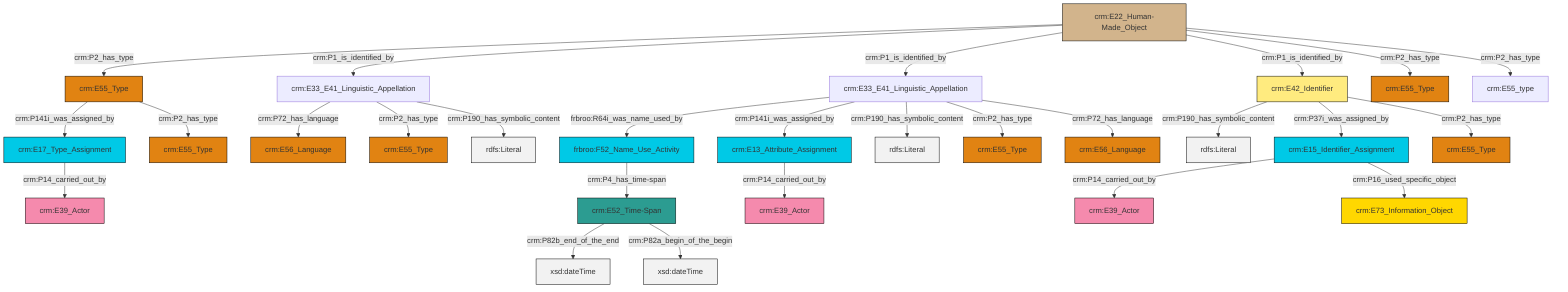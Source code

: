 graph TD
classDef Literal fill:#f2f2f2,stroke:#000000;
classDef CRM_Entity fill:#FFFFFF,stroke:#000000;
classDef Temporal_Entity fill:#00C9E6, stroke:#000000;
classDef Type fill:#E18312, stroke:#000000;
classDef Time-Span fill:#2C9C91, stroke:#000000;
classDef Appellation fill:#FFEB7F, stroke:#000000;
classDef Place fill:#008836, stroke:#000000;
classDef Persistent_Item fill:#B266B2, stroke:#000000;
classDef Conceptual_Object fill:#FFD700, stroke:#000000;
classDef Physical_Thing fill:#D2B48C, stroke:#000000;
classDef Actor fill:#f58aad, stroke:#000000;
classDef PC_Classes fill:#4ce600, stroke:#000000;
classDef Multi fill:#cccccc,stroke:#000000;

6["crm:E33_E41_Linguistic_Appellation"]:::Default -->|frbroo:R64i_was_name_used_by| 7["frbroo:F52_Name_Use_Activity"]:::Temporal_Entity
8["crm:E22_Human-Made_Object"]:::Physical_Thing -->|crm:P2_has_type| 9["crm:E55_Type"]:::Type
8["crm:E22_Human-Made_Object"]:::Physical_Thing -->|crm:P1_is_identified_by| 14["crm:E33_E41_Linguistic_Appellation"]:::Default
8["crm:E22_Human-Made_Object"]:::Physical_Thing -->|crm:P1_is_identified_by| 6["crm:E33_E41_Linguistic_Appellation"]:::Default
15["crm:E15_Identifier_Assignment"]:::Temporal_Entity -->|crm:P14_carried_out_by| 16["crm:E39_Actor"]:::Actor
17["crm:E42_Identifier"]:::Appellation -->|crm:P190_has_symbolic_content| 18[rdfs:Literal]:::Literal
17["crm:E42_Identifier"]:::Appellation -->|crm:P37i_was_assigned_by| 15["crm:E15_Identifier_Assignment"]:::Temporal_Entity
6["crm:E33_E41_Linguistic_Appellation"]:::Default -->|crm:P141i_was_assigned_by| 20["crm:E13_Attribute_Assignment"]:::Temporal_Entity
7["frbroo:F52_Name_Use_Activity"]:::Temporal_Entity -->|crm:P4_has_time-span| 21["crm:E52_Time-Span"]:::Time-Span
20["crm:E13_Attribute_Assignment"]:::Temporal_Entity -->|crm:P14_carried_out_by| 24["crm:E39_Actor"]:::Actor
4["crm:E17_Type_Assignment"]:::Temporal_Entity -->|crm:P14_carried_out_by| 25["crm:E39_Actor"]:::Actor
21["crm:E52_Time-Span"]:::Time-Span -->|crm:P82b_end_of_the_end| 26[xsd:dateTime]:::Literal
9["crm:E55_Type"]:::Type -->|crm:P141i_was_assigned_by| 4["crm:E17_Type_Assignment"]:::Temporal_Entity
14["crm:E33_E41_Linguistic_Appellation"]:::Default -->|crm:P72_has_language| 10["crm:E56_Language"]:::Type
21["crm:E52_Time-Span"]:::Time-Span -->|crm:P82a_begin_of_the_begin| 30[xsd:dateTime]:::Literal
8["crm:E22_Human-Made_Object"]:::Physical_Thing -->|crm:P1_is_identified_by| 17["crm:E42_Identifier"]:::Appellation
15["crm:E15_Identifier_Assignment"]:::Temporal_Entity -->|crm:P16_used_specific_object| 0["crm:E73_Information_Object"]:::Conceptual_Object
14["crm:E33_E41_Linguistic_Appellation"]:::Default -->|crm:P2_has_type| 34["crm:E55_Type"]:::Type
6["crm:E33_E41_Linguistic_Appellation"]:::Default -->|crm:P190_has_symbolic_content| 37[rdfs:Literal]:::Literal
8["crm:E22_Human-Made_Object"]:::Physical_Thing -->|crm:P2_has_type| 31["crm:E55_Type"]:::Type
8["crm:E22_Human-Made_Object"]:::Physical_Thing -->|crm:P2_has_type| 2["crm:E55_type"]:::Default
6["crm:E33_E41_Linguistic_Appellation"]:::Default -->|crm:P2_has_type| 45["crm:E55_Type"]:::Type
6["crm:E33_E41_Linguistic_Appellation"]:::Default -->|crm:P72_has_language| 22["crm:E56_Language"]:::Type
14["crm:E33_E41_Linguistic_Appellation"]:::Default -->|crm:P190_has_symbolic_content| 46[rdfs:Literal]:::Literal
17["crm:E42_Identifier"]:::Appellation -->|crm:P2_has_type| 12["crm:E55_Type"]:::Type
9["crm:E55_Type"]:::Type -->|crm:P2_has_type| 27["crm:E55_Type"]:::Type
